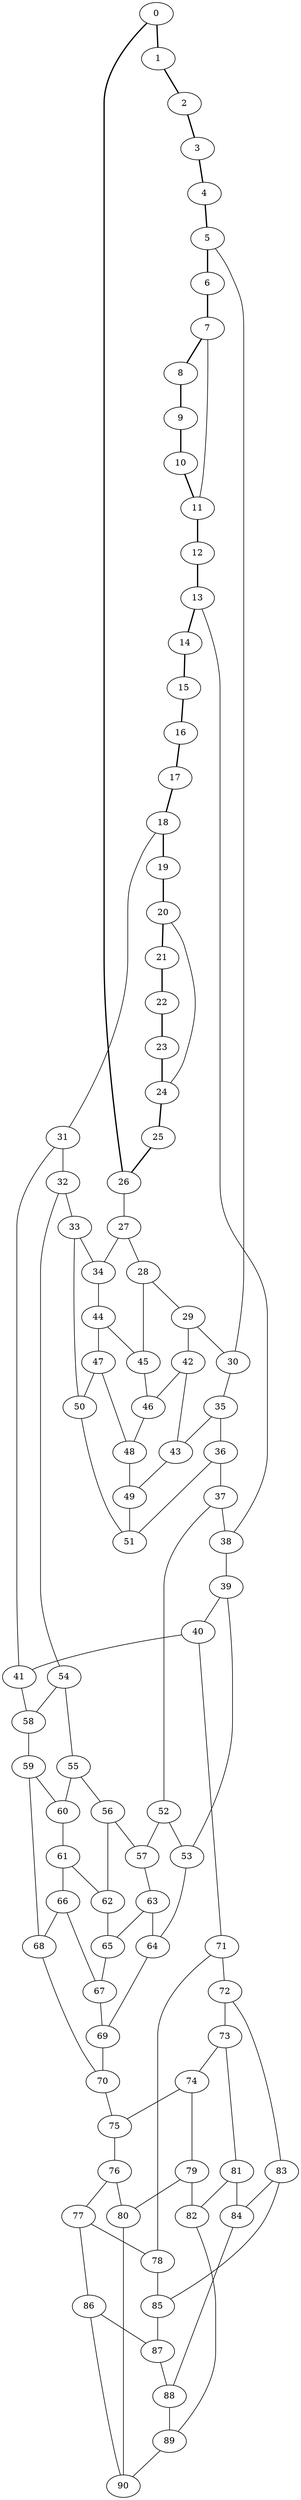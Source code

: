 //Inside of this graph isn't 3-connected
graph G {
0 [ pos = " 14.50,0.00!" ];
0 -- 1[style=bold];
0 -- 26[style=bold];
1 [ pos = " 14.11,3.34!" ];
1 -- 2[style=bold];
2 [ pos = " 12.96,6.51!" ];
2 -- 3[style=bold];
3 [ pos = " 11.11,9.32!" ];
3 -- 4[style=bold];
4 [ pos = " 8.66,11.63!" ];
4 -- 5[style=bold];
5 [ pos = " 5.74,13.31!" ];
5 -- 6[style=bold];
5 -- 30;
6 [ pos = " 2.52,14.28!" ];
6 -- 7[style=bold];
7 [ pos = " -0.84,14.48!" ];
7 -- 8[style=bold];
7 -- 11;
8 [ pos = " -4.16,13.89!" ];
8 -- 9[style=bold];
9 [ pos = " -7.25,12.56!" ];
9 -- 10[style=bold];
10 [ pos = " -9.95,10.55!" ];
10 -- 11[style=bold];
11 [ pos = " -12.11,7.97!" ];
11 -- 12[style=bold];
12 [ pos = " -13.63,4.96!" ];
12 -- 13[style=bold];
13 [ pos = " -14.40,1.68!" ];
13 -- 14[style=bold];
13 -- 38;
14 [ pos = " -14.40,-1.68!" ];
14 -- 15[style=bold];
15 [ pos = " -13.63,-4.96!" ];
15 -- 16[style=bold];
16 [ pos = " -12.11,-7.97!" ];
16 -- 17[style=bold];
17 [ pos = " -9.95,-10.55!" ];
17 -- 18[style=bold];
18 [ pos = " -7.25,-12.56!" ];
18 -- 19[style=bold];
18 -- 31;
19 [ pos = " -4.16,-13.89!" ];
19 -- 20[style=bold];
20 [ pos = " -0.84,-14.48!" ];
20 -- 21[style=bold];
20 -- 24;
21 [ pos = " 2.52,-14.28!" ];
21 -- 22[style=bold];
22 [ pos = " 5.74,-13.31!" ];
22 -- 23[style=bold];
23 [ pos = " 8.66,-11.63!" ];
23 -- 24[style=bold];
24 [ pos = " 11.11,-9.32!" ];
24 -- 25[style=bold];
25 [ pos = " 12.96,-6.51!" ];
25 -- 26[style=bold];
26 [ pos = " 14.11,-3.34!" ];
26 -- 27;
27 -- 28;
27 -- 34;
28 -- 29;
28 -- 45;
29 -- 30;
29 -- 42;
30 -- 35;
31 -- 32;
31 -- 41;
32 -- 33;
32 -- 54;
33 -- 34;
33 -- 50;
34 -- 44;
35 -- 36;
35 -- 43;
36 -- 37;
36 -- 51;
37 -- 38;
37 -- 52;
38 -- 39;
39 -- 40;
39 -- 53;
40 -- 41;
40 -- 71;
41 -- 58;
42 -- 43;
42 -- 46;
43 -- 49;
44 -- 45;
44 -- 47;
45 -- 46;
46 -- 48;
47 -- 48;
47 -- 50;
48 -- 49;
49 -- 51;
50 -- 51;
52 -- 53;
52 -- 57;
53 -- 64;
54 -- 55;
54 -- 58;
55 -- 56;
55 -- 60;
56 -- 57;
56 -- 62;
57 -- 63;
58 -- 59;
59 -- 60;
59 -- 68;
60 -- 61;
61 -- 62;
61 -- 66;
62 -- 65;
63 -- 64;
63 -- 65;
64 -- 69;
65 -- 67;
66 -- 67;
66 -- 68;
67 -- 69;
68 -- 70;
69 -- 70;
70 -- 75;
71 -- 72;
71 -- 78;
72 -- 73;
72 -- 83;
73 -- 74;
73 -- 81;
74 -- 75;
74 -- 79;
75 -- 76;
76 -- 77;
76 -- 80;
77 -- 78;
77 -- 86;
78 -- 85;
79 -- 80;
79 -- 82;
80 -- 90;
81 -- 82;
81 -- 84;
82 -- 89;
83 -- 84;
83 -- 85;
84 -- 88;
85 -- 87;
86 -- 87;
86 -- 90;
87 -- 88;
88 -- 89;
89 -- 90;
}
